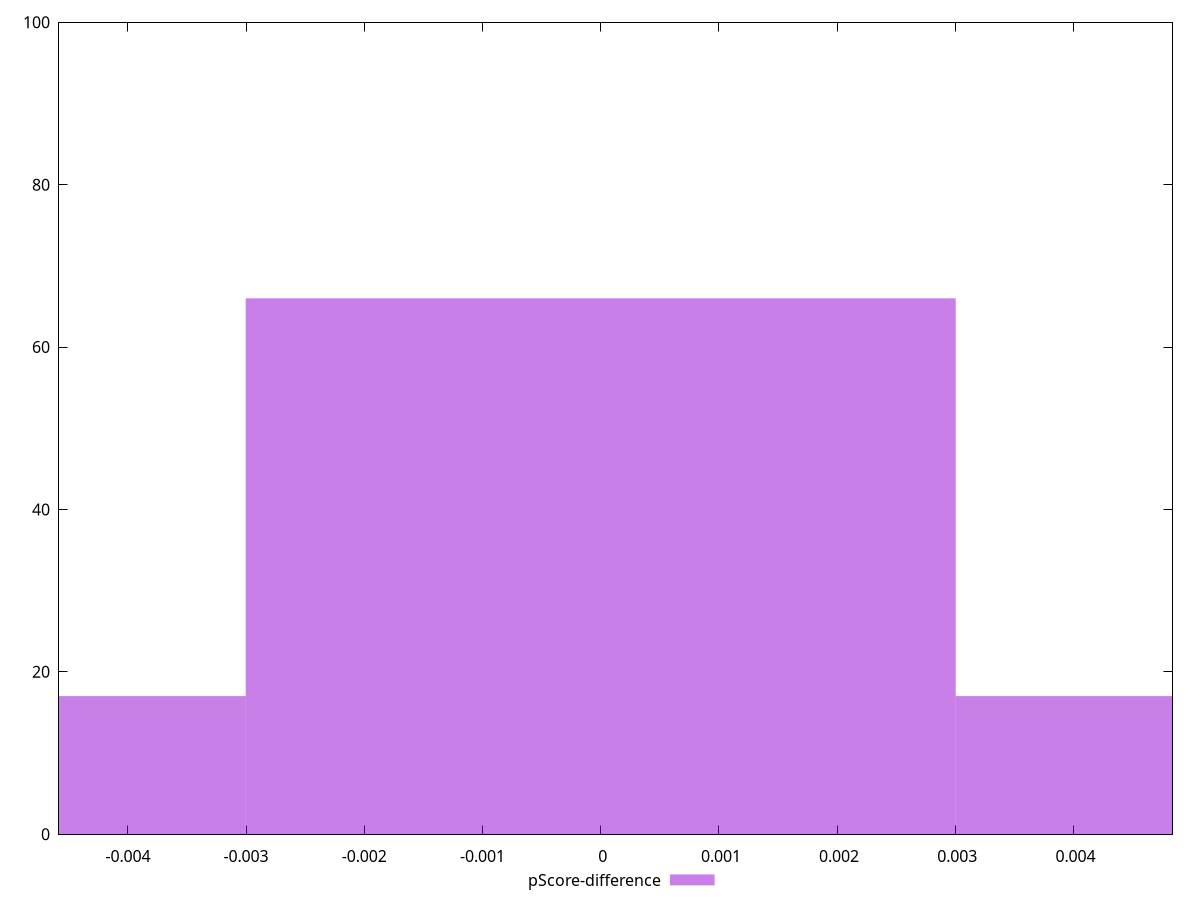 reset

$pScoreDifference <<EOF
0.006006360611852632 17
-0.006006360611852632 17
0 66
EOF

set key outside below
set boxwidth 0.006006360611852632
set xrange [-0.004582767722358216:0.004837217364098589]
set yrange [0:100]
set trange [0:100]
set style fill transparent solid 0.5 noborder
set terminal svg size 640, 490 enhanced background rgb 'white'
set output "reprap/first-cpu-idle/samples/pages+cached/pScore-difference/histogram.svg"

plot $pScoreDifference title "pScore-difference" with boxes

reset
